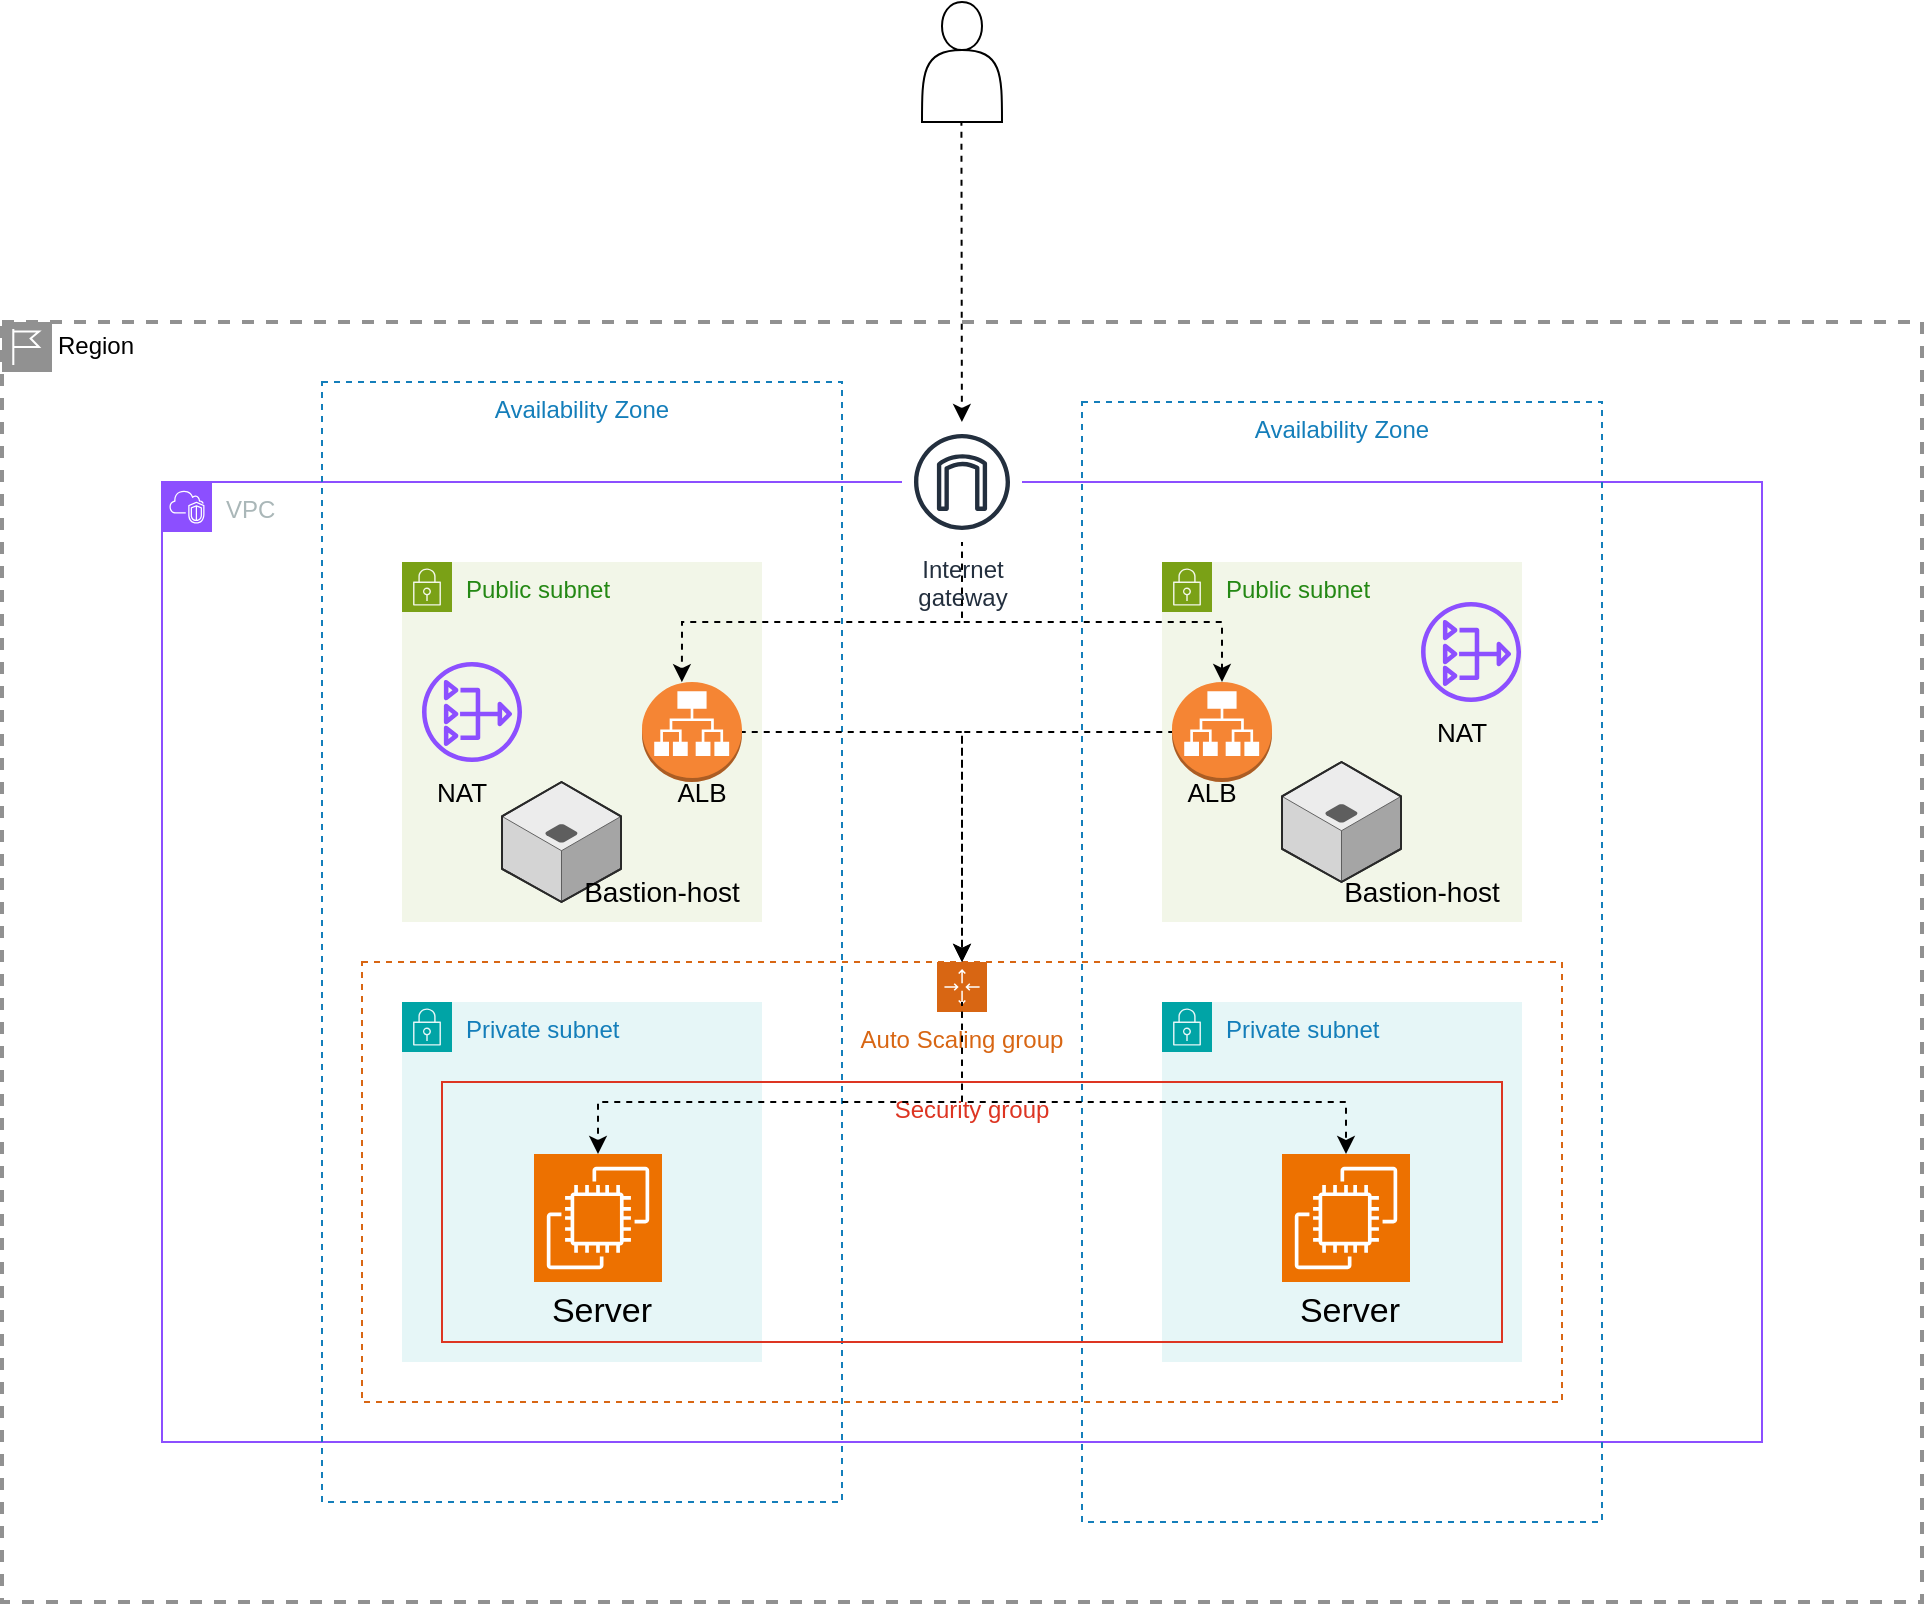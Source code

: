 <mxfile version="24.3.1" type="github">
  <diagram name="Page-1" id="P5cMrg3SY-k-H9J5hxwQ">
    <mxGraphModel dx="1687" dy="1968" grid="1" gridSize="10" guides="1" tooltips="1" connect="1" arrows="1" fold="1" page="1" pageScale="1" pageWidth="850" pageHeight="1100" math="0" shadow="0">
      <root>
        <mxCell id="0" />
        <mxCell id="1" parent="0" />
        <mxCell id="UZG2-rPkx0b6M6HljdRb-51" style="edgeStyle=orthogonalEdgeStyle;rounded=0;orthogonalLoop=1;jettySize=auto;html=1;exitX=0.5;exitY=0.5;exitDx=0;exitDy=0;exitPerimeter=0;" edge="1" parent="1">
          <mxGeometry relative="1" as="geometry">
            <mxPoint x="680" y="-10.353" as="targetPoint" />
            <mxPoint x="680" y="-10" as="sourcePoint" />
          </mxGeometry>
        </mxCell>
        <mxCell id="UZG2-rPkx0b6M6HljdRb-52" value="" style="shape=actor;whiteSpace=wrap;html=1;container=0;" vertex="1" parent="1">
          <mxGeometry x="660" y="-30" width="40" height="60" as="geometry" />
        </mxCell>
        <mxCell id="UZG2-rPkx0b6M6HljdRb-53" value="" style="endArrow=classic;html=1;rounded=0;exitX=0.5;exitY=1;exitDx=0;exitDy=0;dashed=1;orthogonalLoop=0;flowAnimation=1;" edge="1" parent="1" target="UZG2-rPkx0b6M6HljdRb-17">
          <mxGeometry width="50" height="50" relative="1" as="geometry">
            <mxPoint x="679.71" y="30" as="sourcePoint" />
            <mxPoint x="679.71" y="170" as="targetPoint" />
          </mxGeometry>
        </mxCell>
        <mxCell id="UZG2-rPkx0b6M6HljdRb-1" value="Region" style="shape=mxgraph.ibm.box;prType=region;fontStyle=0;verticalAlign=top;align=left;spacingLeft=32;spacingTop=4;fillColor=none;rounded=0;whiteSpace=wrap;html=1;strokeColor=#919191;strokeWidth=2;dashed=1;container=0;spacing=-4;collapsible=0;expand=0;recursiveResize=0;" vertex="1" parent="1">
          <mxGeometry x="200" y="130" width="960" height="640" as="geometry" />
        </mxCell>
        <mxCell id="UZG2-rPkx0b6M6HljdRb-3" value="VPC" style="points=[[0,0],[0.25,0],[0.5,0],[0.75,0],[1,0],[1,0.25],[1,0.5],[1,0.75],[1,1],[0.75,1],[0.5,1],[0.25,1],[0,1],[0,0.75],[0,0.5],[0,0.25]];outlineConnect=0;gradientColor=none;html=1;whiteSpace=wrap;fontSize=12;fontStyle=0;container=0;pointerEvents=0;collapsible=0;recursiveResize=0;shape=mxgraph.aws4.group;grIcon=mxgraph.aws4.group_vpc2;strokeColor=#8C4FFF;fillColor=none;verticalAlign=top;align=left;spacingLeft=30;fontColor=#AAB7B8;dashed=0;" vertex="1" parent="1">
          <mxGeometry x="280" y="210" width="800" height="480" as="geometry" />
        </mxCell>
        <mxCell id="UZG2-rPkx0b6M6HljdRb-5" value="Availability Zone" style="fillColor=none;strokeColor=#147EBA;dashed=1;verticalAlign=top;fontStyle=0;fontColor=#147EBA;whiteSpace=wrap;html=1;container=0;" vertex="1" parent="1">
          <mxGeometry x="740" y="170" width="260" height="560" as="geometry" />
        </mxCell>
        <mxCell id="UZG2-rPkx0b6M6HljdRb-8" value="Public subnet" style="points=[[0,0],[0.25,0],[0.5,0],[0.75,0],[1,0],[1,0.25],[1,0.5],[1,0.75],[1,1],[0.75,1],[0.5,1],[0.25,1],[0,1],[0,0.75],[0,0.5],[0,0.25]];outlineConnect=0;gradientColor=none;html=1;whiteSpace=wrap;fontSize=12;fontStyle=0;container=0;pointerEvents=0;collapsible=0;recursiveResize=0;shape=mxgraph.aws4.group;grIcon=mxgraph.aws4.group_security_group;grStroke=0;strokeColor=#7AA116;fillColor=#F2F6E8;verticalAlign=top;align=left;spacingLeft=30;fontColor=#248814;dashed=0;" vertex="1" parent="1">
          <mxGeometry x="400" y="250" width="180" height="180" as="geometry" />
        </mxCell>
        <mxCell id="UZG2-rPkx0b6M6HljdRb-9" value="Public subnet" style="points=[[0,0],[0.25,0],[0.5,0],[0.75,0],[1,0],[1,0.25],[1,0.5],[1,0.75],[1,1],[0.75,1],[0.5,1],[0.25,1],[0,1],[0,0.75],[0,0.5],[0,0.25]];outlineConnect=0;gradientColor=none;html=1;whiteSpace=wrap;fontSize=12;fontStyle=0;container=0;pointerEvents=0;collapsible=0;recursiveResize=0;shape=mxgraph.aws4.group;grIcon=mxgraph.aws4.group_security_group;grStroke=0;strokeColor=#7AA116;fillColor=#F2F6E8;verticalAlign=top;align=left;spacingLeft=30;fontColor=#248814;dashed=0;" vertex="1" parent="1">
          <mxGeometry x="780" y="250" width="180" height="180" as="geometry" />
        </mxCell>
        <mxCell id="UZG2-rPkx0b6M6HljdRb-10" value="Private subnet" style="points=[[0,0],[0.25,0],[0.5,0],[0.75,0],[1,0],[1,0.25],[1,0.5],[1,0.75],[1,1],[0.75,1],[0.5,1],[0.25,1],[0,1],[0,0.75],[0,0.5],[0,0.25]];outlineConnect=0;gradientColor=none;html=1;whiteSpace=wrap;fontSize=12;fontStyle=0;container=0;pointerEvents=0;collapsible=0;recursiveResize=0;shape=mxgraph.aws4.group;grIcon=mxgraph.aws4.group_security_group;grStroke=0;strokeColor=#00A4A6;fillColor=#E6F6F7;verticalAlign=top;align=left;spacingLeft=30;fontColor=#147EBA;dashed=0;" vertex="1" parent="1">
          <mxGeometry x="400" y="470" width="180" height="180" as="geometry" />
        </mxCell>
        <mxCell id="UZG2-rPkx0b6M6HljdRb-11" value="Private subnet" style="points=[[0,0],[0.25,0],[0.5,0],[0.75,0],[1,0],[1,0.25],[1,0.5],[1,0.75],[1,1],[0.75,1],[0.5,1],[0.25,1],[0,1],[0,0.75],[0,0.5],[0,0.25]];outlineConnect=0;gradientColor=none;html=1;whiteSpace=wrap;fontSize=12;fontStyle=0;container=0;pointerEvents=0;collapsible=0;recursiveResize=0;shape=mxgraph.aws4.group;grIcon=mxgraph.aws4.group_security_group;grStroke=0;strokeColor=#00A4A6;fillColor=#E6F6F7;verticalAlign=top;align=left;spacingLeft=30;fontColor=#147EBA;dashed=0;" vertex="1" parent="1">
          <mxGeometry x="780" y="470" width="180" height="180" as="geometry" />
        </mxCell>
        <mxCell id="UZG2-rPkx0b6M6HljdRb-13" value="Auto Scaling group" style="points=[[0,0],[0.25,0],[0.5,0],[0.75,0],[1,0],[1,0.25],[1,0.5],[1,0.75],[1,1],[0.75,1],[0.5,1],[0.25,1],[0,1],[0,0.75],[0,0.5],[0,0.25]];outlineConnect=0;gradientColor=none;html=1;whiteSpace=wrap;fontSize=12;fontStyle=0;container=0;pointerEvents=0;collapsible=0;recursiveResize=0;shape=mxgraph.aws4.groupCenter;grIcon=mxgraph.aws4.group_auto_scaling_group;grStroke=1;strokeColor=#D86613;fillColor=none;verticalAlign=top;align=center;fontColor=#D86613;dashed=1;spacingTop=25;" vertex="1" parent="1">
          <mxGeometry x="380" y="450" width="600" height="220" as="geometry" />
        </mxCell>
        <mxCell id="UZG2-rPkx0b6M6HljdRb-22" value="" style="sketch=0;outlineConnect=0;fontColor=#232F3E;gradientColor=none;fillColor=#8C4FFF;strokeColor=none;dashed=0;verticalLabelPosition=bottom;verticalAlign=top;align=center;html=1;fontSize=12;fontStyle=0;aspect=fixed;pointerEvents=1;shape=mxgraph.aws4.nat_gateway;container=0;" vertex="1" parent="1">
          <mxGeometry x="410" y="300" width="50" height="50" as="geometry" />
        </mxCell>
        <mxCell id="UZG2-rPkx0b6M6HljdRb-17" value="Internet&#xa;gateway" style="sketch=0;outlineConnect=0;fontColor=#232F3E;gradientColor=none;strokeColor=#232F3E;fillColor=#ffffff;dashed=0;verticalLabelPosition=bottom;verticalAlign=top;align=center;html=1;fontSize=12;fontStyle=0;aspect=fixed;shape=mxgraph.aws4.resourceIcon;resIcon=mxgraph.aws4.internet_gateway;container=0;" vertex="1" parent="1">
          <mxGeometry x="650" y="180" width="60" height="60" as="geometry" />
        </mxCell>
        <mxCell id="UZG2-rPkx0b6M6HljdRb-4" value="Availability Zone" style="fillColor=none;strokeColor=#147EBA;dashed=1;verticalAlign=top;fontStyle=0;fontColor=#147EBA;whiteSpace=wrap;html=1;container=0;" vertex="1" parent="1">
          <mxGeometry x="360" y="160" width="260" height="560" as="geometry" />
        </mxCell>
        <mxCell id="UZG2-rPkx0b6M6HljdRb-54" value="" style="endArrow=classic;html=1;rounded=0;entryX=0.5;entryY=0;entryDx=0;entryDy=0;entryPerimeter=0;dashed=1;orthogonalLoop=0;flowAnimation=1;" edge="1" parent="1" target="UZG2-rPkx0b6M6HljdRb-41">
          <mxGeometry width="50" height="50" relative="1" as="geometry">
            <mxPoint x="680" y="240" as="sourcePoint" />
            <mxPoint x="690" y="310" as="targetPoint" />
            <Array as="points">
              <mxPoint x="680" y="280" />
              <mxPoint x="810" y="280" />
            </Array>
          </mxGeometry>
        </mxCell>
        <mxCell id="UZG2-rPkx0b6M6HljdRb-44" value="&lt;font style=&quot;font-size: 13px;&quot;&gt;NAT&lt;/font&gt;" style="text;html=1;align=center;verticalAlign=middle;whiteSpace=wrap;rounded=0;container=0;" vertex="1" parent="1">
          <mxGeometry x="400" y="350" width="60" height="30" as="geometry" />
        </mxCell>
        <mxCell id="UZG2-rPkx0b6M6HljdRb-15" value="" style="verticalLabelPosition=bottom;html=1;verticalAlign=top;strokeWidth=1;align=center;outlineConnect=0;dashed=0;outlineConnect=0;shape=mxgraph.aws3d.application_server;fillColor=#ECECEC;strokeColor=#5E5E5E;aspect=fixed;container=0;" vertex="1" parent="1">
          <mxGeometry x="450" y="360" width="59.51" height="60" as="geometry" />
        </mxCell>
        <mxCell id="UZG2-rPkx0b6M6HljdRb-32" value="&lt;font style=&quot;font-size: 14px;&quot;&gt;Bastion-host&lt;/font&gt;" style="text;html=1;align=center;verticalAlign=middle;whiteSpace=wrap;rounded=0;container=0;" vertex="1" parent="1">
          <mxGeometry x="490" y="400" width="80" height="30" as="geometry" />
        </mxCell>
        <mxCell id="UZG2-rPkx0b6M6HljdRb-45" value="&lt;font style=&quot;font-size: 13px;&quot;&gt;NAT&lt;/font&gt;" style="text;html=1;align=center;verticalAlign=middle;whiteSpace=wrap;rounded=0;container=0;" vertex="1" parent="1">
          <mxGeometry x="899.51" y="320" width="60" height="30" as="geometry" />
        </mxCell>
        <mxCell id="UZG2-rPkx0b6M6HljdRb-46" value="" style="sketch=0;outlineConnect=0;fontColor=#232F3E;gradientColor=none;fillColor=#8C4FFF;strokeColor=none;dashed=0;verticalLabelPosition=bottom;verticalAlign=top;align=center;html=1;fontSize=12;fontStyle=0;aspect=fixed;pointerEvents=1;shape=mxgraph.aws4.nat_gateway;container=0;" vertex="1" parent="1">
          <mxGeometry x="909.51" y="270" width="50" height="50" as="geometry" />
        </mxCell>
        <mxCell id="UZG2-rPkx0b6M6HljdRb-14" value="Security group" style="fillColor=none;strokeColor=#DD3522;verticalAlign=top;fontStyle=0;fontColor=#DD3522;whiteSpace=wrap;html=1;container=0;" vertex="1" parent="1">
          <mxGeometry x="420" y="510" width="530" height="130" as="geometry" />
        </mxCell>
        <mxCell id="UZG2-rPkx0b6M6HljdRb-24" value="" style="sketch=0;points=[[0,0,0],[0.25,0,0],[0.5,0,0],[0.75,0,0],[1,0,0],[0,1,0],[0.25,1,0],[0.5,1,0],[0.75,1,0],[1,1,0],[0,0.25,0],[0,0.5,0],[0,0.75,0],[1,0.25,0],[1,0.5,0],[1,0.75,0]];outlineConnect=0;fontColor=#232F3E;fillColor=#ED7100;strokeColor=#ffffff;dashed=0;verticalLabelPosition=bottom;verticalAlign=top;align=center;html=1;fontSize=12;fontStyle=0;aspect=fixed;shape=mxgraph.aws4.resourceIcon;resIcon=mxgraph.aws4.ec2;container=0;" vertex="1" parent="1">
          <mxGeometry x="466" y="546" width="64" height="64" as="geometry" />
        </mxCell>
        <mxCell id="UZG2-rPkx0b6M6HljdRb-27" value="&lt;font style=&quot;font-size: 17px;&quot;&gt;Server&lt;/font&gt;" style="text;html=1;align=center;verticalAlign=middle;whiteSpace=wrap;rounded=0;container=0;" vertex="1" parent="1">
          <mxGeometry x="470" y="610" width="60" height="30" as="geometry" />
        </mxCell>
        <mxCell id="UZG2-rPkx0b6M6HljdRb-30" value="" style="sketch=0;points=[[0,0,0],[0.25,0,0],[0.5,0,0],[0.75,0,0],[1,0,0],[0,1,0],[0.25,1,0],[0.5,1,0],[0.75,1,0],[1,1,0],[0,0.25,0],[0,0.5,0],[0,0.75,0],[1,0.25,0],[1,0.5,0],[1,0.75,0]];outlineConnect=0;fontColor=#232F3E;fillColor=#ED7100;strokeColor=#ffffff;dashed=0;verticalLabelPosition=bottom;verticalAlign=top;align=center;html=1;fontSize=12;fontStyle=0;aspect=fixed;shape=mxgraph.aws4.resourceIcon;resIcon=mxgraph.aws4.ec2;container=0;" vertex="1" parent="1">
          <mxGeometry x="840" y="546" width="64" height="64" as="geometry" />
        </mxCell>
        <mxCell id="UZG2-rPkx0b6M6HljdRb-31" value="&lt;font style=&quot;font-size: 17px;&quot;&gt;Server&lt;/font&gt;" style="text;html=1;align=center;verticalAlign=middle;whiteSpace=wrap;rounded=0;container=0;" vertex="1" parent="1">
          <mxGeometry x="844" y="610" width="60" height="30" as="geometry" />
        </mxCell>
        <mxCell id="UZG2-rPkx0b6M6HljdRb-36" value="" style="verticalLabelPosition=bottom;html=1;verticalAlign=top;strokeWidth=1;align=center;outlineConnect=0;dashed=0;outlineConnect=0;shape=mxgraph.aws3d.application_server;fillColor=#ECECEC;strokeColor=#5E5E5E;aspect=fixed;container=0;" vertex="1" parent="1">
          <mxGeometry x="840" y="350" width="59.51" height="60" as="geometry" />
        </mxCell>
        <mxCell id="UZG2-rPkx0b6M6HljdRb-37" value="&lt;font style=&quot;font-size: 14px;&quot;&gt;Bastion-host&lt;/font&gt;" style="text;html=1;align=center;verticalAlign=middle;whiteSpace=wrap;rounded=0;container=0;" vertex="1" parent="1">
          <mxGeometry x="869.76" y="400" width="80" height="30" as="geometry" />
        </mxCell>
        <mxCell id="UZG2-rPkx0b6M6HljdRb-55" value="" style="endArrow=classic;html=1;rounded=0;entryX=0.692;entryY=0.268;entryDx=0;entryDy=0;entryPerimeter=0;dashed=1;orthogonalLoop=0;flowAnimation=1;" edge="1" parent="1" target="UZG2-rPkx0b6M6HljdRb-4">
          <mxGeometry width="50" height="50" relative="1" as="geometry">
            <mxPoint x="680" y="240" as="sourcePoint" />
            <mxPoint x="570" y="320" as="targetPoint" />
            <Array as="points">
              <mxPoint x="680" y="280" />
              <mxPoint x="540" y="280" />
              <mxPoint x="540" y="290" />
            </Array>
          </mxGeometry>
        </mxCell>
        <mxCell id="UZG2-rPkx0b6M6HljdRb-56" value="" style="group" vertex="1" connectable="0" parent="1">
          <mxGeometry x="775" y="310" width="60" height="70" as="geometry" />
        </mxCell>
        <mxCell id="UZG2-rPkx0b6M6HljdRb-41" value="" style="outlineConnect=0;dashed=0;verticalLabelPosition=bottom;verticalAlign=top;align=center;html=1;shape=mxgraph.aws3.application_load_balancer;fillColor=#F58534;gradientColor=none;container=0;" vertex="1" parent="UZG2-rPkx0b6M6HljdRb-56">
          <mxGeometry x="10" width="50" height="50" as="geometry" />
        </mxCell>
        <mxCell id="UZG2-rPkx0b6M6HljdRb-42" value="&lt;font style=&quot;font-size: 13px;&quot;&gt;ALB&lt;/font&gt;" style="text;html=1;align=center;verticalAlign=middle;whiteSpace=wrap;rounded=0;container=0;" vertex="1" parent="UZG2-rPkx0b6M6HljdRb-56">
          <mxGeometry y="40" width="60" height="30" as="geometry" />
        </mxCell>
        <mxCell id="UZG2-rPkx0b6M6HljdRb-57" value="" style="group" vertex="1" connectable="0" parent="1">
          <mxGeometry x="519.75" y="310" width="60" height="70" as="geometry" />
        </mxCell>
        <mxCell id="UZG2-rPkx0b6M6HljdRb-20" value="" style="outlineConnect=0;dashed=0;verticalLabelPosition=bottom;verticalAlign=top;align=center;html=1;shape=mxgraph.aws3.application_load_balancer;fillColor=#F58534;gradientColor=none;container=0;" vertex="1" parent="UZG2-rPkx0b6M6HljdRb-57">
          <mxGeometry x="0.25" width="50" height="50" as="geometry" />
        </mxCell>
        <mxCell id="UZG2-rPkx0b6M6HljdRb-38" value="&lt;font style=&quot;font-size: 13px;&quot;&gt;ALB&lt;/font&gt;" style="text;html=1;align=center;verticalAlign=middle;whiteSpace=wrap;rounded=0;container=0;" vertex="1" parent="UZG2-rPkx0b6M6HljdRb-57">
          <mxGeometry y="40" width="60" height="30" as="geometry" />
        </mxCell>
        <mxCell id="UZG2-rPkx0b6M6HljdRb-58" value="" style="endArrow=classic;html=1;rounded=0;entryX=0.5;entryY=0.5;entryDx=0;entryDy=0;entryPerimeter=0;exitX=1;exitY=0.5;exitDx=0;exitDy=0;exitPerimeter=0;dashed=1;orthogonalLoop=0;flowAnimation=1;" edge="1" parent="1" source="UZG2-rPkx0b6M6HljdRb-20" target="UZG2-rPkx0b6M6HljdRb-1">
          <mxGeometry width="50" height="50" relative="1" as="geometry">
            <mxPoint x="680" y="340" as="sourcePoint" />
            <mxPoint x="680" y="340" as="targetPoint" />
            <Array as="points">
              <mxPoint x="680" y="335" />
            </Array>
          </mxGeometry>
        </mxCell>
        <mxCell id="UZG2-rPkx0b6M6HljdRb-59" value="" style="endArrow=classic;html=1;rounded=0;entryX=0.5;entryY=0.5;entryDx=0;entryDy=0;entryPerimeter=0;dashed=1;orthogonalLoop=0;flowAnimation=1;" edge="1" parent="1" source="UZG2-rPkx0b6M6HljdRb-41">
          <mxGeometry width="50" height="50" relative="1" as="geometry">
            <mxPoint x="770" y="335" as="sourcePoint" />
            <mxPoint x="680" y="450" as="targetPoint" />
            <Array as="points">
              <mxPoint x="680" y="335" />
            </Array>
          </mxGeometry>
        </mxCell>
        <mxCell id="UZG2-rPkx0b6M6HljdRb-64" value="" style="endArrow=classic;html=1;rounded=0;entryX=0.5;entryY=0;entryDx=0;entryDy=0;entryPerimeter=0;dashed=1;orthogonalLoop=0;flowAnimation=1;" edge="1" parent="1" target="UZG2-rPkx0b6M6HljdRb-30">
          <mxGeometry width="50" height="50" relative="1" as="geometry">
            <mxPoint x="680" y="470" as="sourcePoint" />
            <mxPoint x="810" y="540" as="targetPoint" />
            <Array as="points">
              <mxPoint x="680" y="520" />
              <mxPoint x="750" y="520" />
              <mxPoint x="872" y="520" />
            </Array>
          </mxGeometry>
        </mxCell>
        <mxCell id="UZG2-rPkx0b6M6HljdRb-65" value="" style="endArrow=classic;html=1;rounded=0;entryX=0.5;entryY=0;entryDx=0;entryDy=0;entryPerimeter=0;dashed=1;orthogonalLoop=0;flowAnimation=1;" edge="1" parent="1" target="UZG2-rPkx0b6M6HljdRb-24">
          <mxGeometry width="50" height="50" relative="1" as="geometry">
            <mxPoint x="680" y="470" as="sourcePoint" />
            <mxPoint x="540" y="540" as="targetPoint" />
            <Array as="points">
              <mxPoint x="680" y="520" />
              <mxPoint x="610" y="520" />
              <mxPoint x="498" y="520" />
            </Array>
          </mxGeometry>
        </mxCell>
      </root>
    </mxGraphModel>
  </diagram>
</mxfile>
